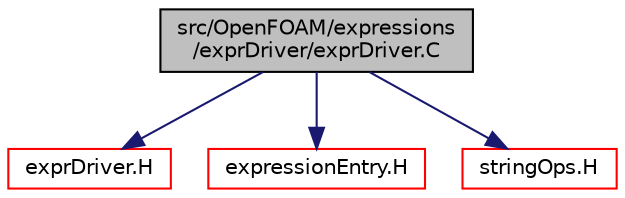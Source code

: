 digraph "src/OpenFOAM/expressions/exprDriver/exprDriver.C"
{
  bgcolor="transparent";
  edge [fontname="Helvetica",fontsize="10",labelfontname="Helvetica",labelfontsize="10"];
  node [fontname="Helvetica",fontsize="10",shape=record];
  Node1 [label="src/OpenFOAM/expressions\l/exprDriver/exprDriver.C",height=0.2,width=0.4,color="black", fillcolor="grey75", style="filled" fontcolor="black"];
  Node1 -> Node2 [color="midnightblue",fontsize="10",style="solid",fontname="Helvetica"];
  Node2 [label="exprDriver.H",height=0.2,width=0.4,color="red",URL="$exprDriver_8H.html"];
  Node1 -> Node3 [color="midnightblue",fontsize="10",style="solid",fontname="Helvetica"];
  Node3 [label="expressionEntry.H",height=0.2,width=0.4,color="red",URL="$expressionEntry_8H.html"];
  Node1 -> Node4 [color="midnightblue",fontsize="10",style="solid",fontname="Helvetica"];
  Node4 [label="stringOps.H",height=0.2,width=0.4,color="red",URL="$stringOps_8H.html"];
}

